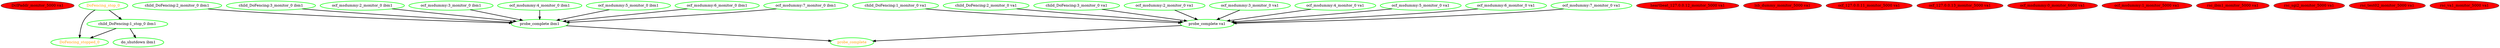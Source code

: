  digraph "g" {
"DcIPaddr_monitor_5000 va1" [ style=filled color="black" fontcolor="black"  fillcolor=red]
"DoFencing_stop_0" -> "DoFencing_stopped_0" [ style = bold]
"DoFencing_stop_0" -> "child_DoFencing:1_stop_0 ibm1" [ style = bold]
"DoFencing_stop_0" [ style=bold color="green" fontcolor="orange" ]
"DoFencing_stopped_0" [ style=bold color="green" fontcolor="orange" ]
"child_DoFencing:1_monitor_0 va1" -> "probe_complete va1" [ style = bold]
"child_DoFencing:1_monitor_0 va1" [ style=bold color="green" fontcolor="black" ]
"child_DoFencing:1_stop_0 ibm1" -> "DoFencing_stopped_0" [ style = bold]
"child_DoFencing:1_stop_0 ibm1" -> "do_shutdown ibm1" [ style = bold]
"child_DoFencing:1_stop_0 ibm1" [ style=bold color="green" fontcolor="black" ]
"child_DoFencing:2_monitor_0 ibm1" -> "probe_complete ibm1" [ style = bold]
"child_DoFencing:2_monitor_0 ibm1" [ style=bold color="green" fontcolor="black" ]
"child_DoFencing:2_monitor_0 va1" -> "probe_complete va1" [ style = bold]
"child_DoFencing:2_monitor_0 va1" [ style=bold color="green" fontcolor="black" ]
"child_DoFencing:3_monitor_0 ibm1" -> "probe_complete ibm1" [ style = bold]
"child_DoFencing:3_monitor_0 ibm1" [ style=bold color="green" fontcolor="black" ]
"child_DoFencing:3_monitor_0 va1" -> "probe_complete va1" [ style = bold]
"child_DoFencing:3_monitor_0 va1" [ style=bold color="green" fontcolor="black" ]
"do_shutdown ibm1" [ style=bold color="green" fontcolor="black" ]
"heartbeat_127.0.0.12_monitor_5000 va1" [ style=filled color="black" fontcolor="black"  fillcolor=red]
"lsb_dummy_monitor_5000 va1" [ style=filled color="black" fontcolor="black"  fillcolor=red]
"ocf_127.0.0.11_monitor_5000 va1" [ style=filled color="black" fontcolor="black"  fillcolor=red]
"ocf_127.0.0.13_monitor_5000 va1" [ style=filled color="black" fontcolor="black"  fillcolor=red]
"ocf_msdummy:0_monitor_6000 va1" [ style=filled color="black" fontcolor="black"  fillcolor=red]
"ocf_msdummy:1_monitor_5000 va1" [ style=filled color="black" fontcolor="black"  fillcolor=red]
"ocf_msdummy:2_monitor_0 ibm1" -> "probe_complete ibm1" [ style = bold]
"ocf_msdummy:2_monitor_0 ibm1" [ style=bold color="green" fontcolor="black" ]
"ocf_msdummy:2_monitor_0 va1" -> "probe_complete va1" [ style = bold]
"ocf_msdummy:2_monitor_0 va1" [ style=bold color="green" fontcolor="black" ]
"ocf_msdummy:3_monitor_0 ibm1" -> "probe_complete ibm1" [ style = bold]
"ocf_msdummy:3_monitor_0 ibm1" [ style=bold color="green" fontcolor="black" ]
"ocf_msdummy:3_monitor_0 va1" -> "probe_complete va1" [ style = bold]
"ocf_msdummy:3_monitor_0 va1" [ style=bold color="green" fontcolor="black" ]
"ocf_msdummy:4_monitor_0 ibm1" -> "probe_complete ibm1" [ style = bold]
"ocf_msdummy:4_monitor_0 ibm1" [ style=bold color="green" fontcolor="black" ]
"ocf_msdummy:4_monitor_0 va1" -> "probe_complete va1" [ style = bold]
"ocf_msdummy:4_monitor_0 va1" [ style=bold color="green" fontcolor="black" ]
"ocf_msdummy:5_monitor_0 ibm1" -> "probe_complete ibm1" [ style = bold]
"ocf_msdummy:5_monitor_0 ibm1" [ style=bold color="green" fontcolor="black" ]
"ocf_msdummy:5_monitor_0 va1" -> "probe_complete va1" [ style = bold]
"ocf_msdummy:5_monitor_0 va1" [ style=bold color="green" fontcolor="black" ]
"ocf_msdummy:6_monitor_0 ibm1" -> "probe_complete ibm1" [ style = bold]
"ocf_msdummy:6_monitor_0 ibm1" [ style=bold color="green" fontcolor="black" ]
"ocf_msdummy:6_monitor_0 va1" -> "probe_complete va1" [ style = bold]
"ocf_msdummy:6_monitor_0 va1" [ style=bold color="green" fontcolor="black" ]
"ocf_msdummy:7_monitor_0 ibm1" -> "probe_complete ibm1" [ style = bold]
"ocf_msdummy:7_monitor_0 ibm1" [ style=bold color="green" fontcolor="black" ]
"ocf_msdummy:7_monitor_0 va1" -> "probe_complete va1" [ style = bold]
"ocf_msdummy:7_monitor_0 va1" [ style=bold color="green" fontcolor="black" ]
"probe_complete ibm1" -> "probe_complete" [ style = bold]
"probe_complete ibm1" [ style=bold color="green" fontcolor="black" ]
"probe_complete va1" -> "probe_complete" [ style = bold]
"probe_complete va1" [ style=bold color="green" fontcolor="black" ]
"probe_complete" [ style=bold color="green" fontcolor="orange" ]
"rsc_ibm1_monitor_5000 va1" [ style=filled color="black" fontcolor="black"  fillcolor=red]
"rsc_sgi2_monitor_5000 va1" [ style=filled color="black" fontcolor="black"  fillcolor=red]
"rsc_test02_monitor_5000 va1" [ style=filled color="black" fontcolor="black"  fillcolor=red]
"rsc_va1_monitor_5000 va1" [ style=filled color="black" fontcolor="black"  fillcolor=red]
}
